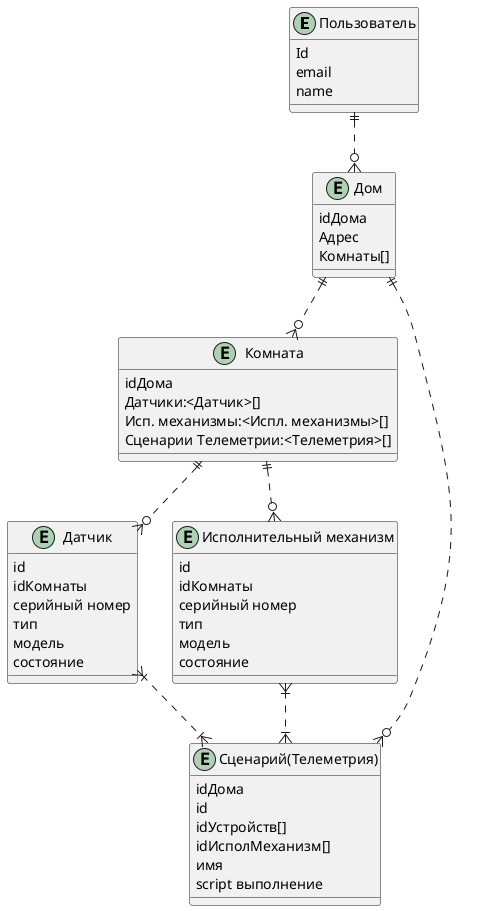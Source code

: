 
@startuml
entity "Пользователь" as user{
 Id
 email
 name
}

entity "Дом"  as home{
    idДома
    Адрес
    Комнаты[]
}

entity "Комната" as room {
    idДома
    Датчики:<Датчик>[]
    Исп. механизмы:<Испл. механизмы>[]
    Сценарии Телеметрии:<Телеметрия>[]
}

entity "Датчик"  as sensor{
 id
 idКомнаты
 серийный номер
 тип
 модель
 состояние
}

entity "Исполнительный механизм" as driver_device {
    id
    idКомнаты
    серийный номер
    тип
    модель
    состояние
}

entity "Сценарий(Телеметрия)" as script_telemetry{
    idДома
    id
    idУстройств[]
    idИсполМеханизм[]
    имя
    script выполнение
}

user ||..o{ home
home ||..o{ script_telemetry
home ||..o{ room
room ||..o{ sensor
room ||..o{ driver_device
sensor }|..|{ script_telemetry
driver_device }|..|{ script_telemetry

@enduml